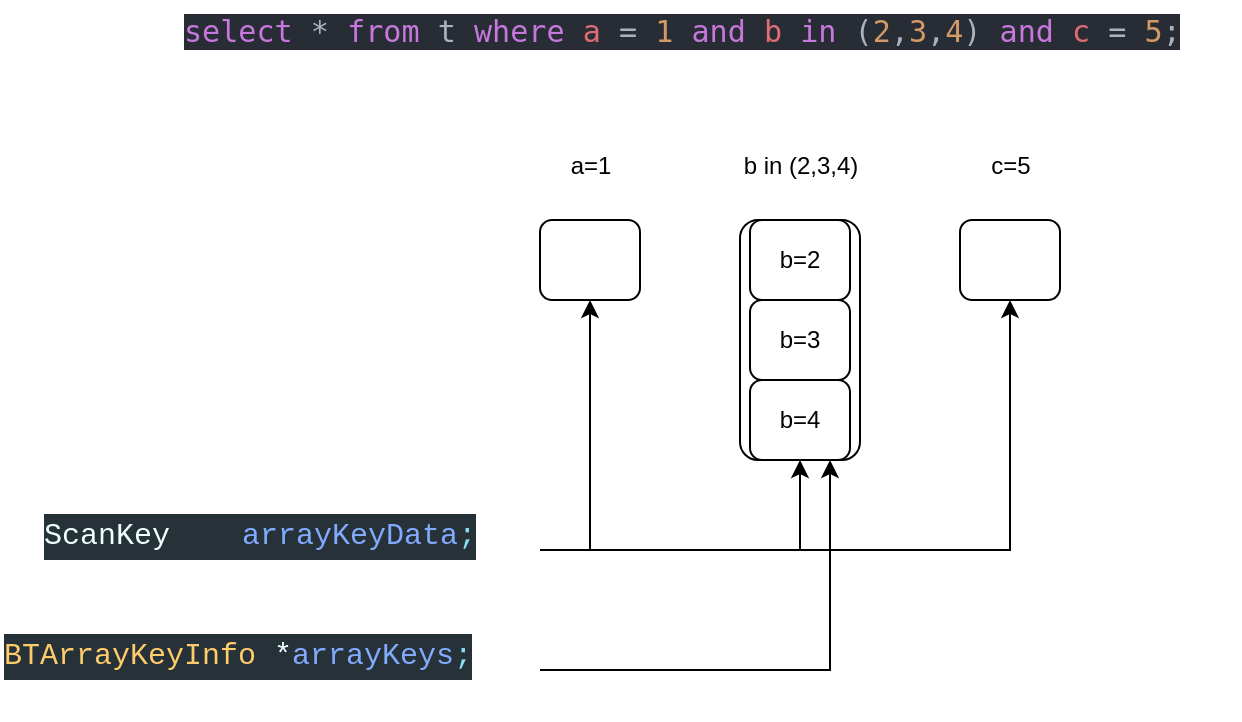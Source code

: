 <mxfile version="24.8.4">
  <diagram name="第 1 页" id="S4Xy3tgr40OadNr77AqV">
    <mxGraphModel dx="708" dy="417" grid="1" gridSize="10" guides="1" tooltips="1" connect="1" arrows="1" fold="1" page="1" pageScale="1" pageWidth="1654" pageHeight="2336" math="0" shadow="0">
      <root>
        <mxCell id="0" />
        <mxCell id="1" parent="0" />
        <mxCell id="23j-Q-1j1XiANC5UYKGw-1" value="" style="rounded=1;whiteSpace=wrap;html=1;" parent="1" vertex="1">
          <mxGeometry x="760" y="370" width="60" height="120" as="geometry" />
        </mxCell>
        <mxCell id="23j-Q-1j1XiANC5UYKGw-2" value="" style="rounded=1;whiteSpace=wrap;html=1;" parent="1" vertex="1">
          <mxGeometry x="660" y="370" width="50" height="40" as="geometry" />
        </mxCell>
        <mxCell id="23j-Q-1j1XiANC5UYKGw-3" value="" style="rounded=1;whiteSpace=wrap;html=1;" parent="1" vertex="1">
          <mxGeometry x="870" y="370" width="50" height="40" as="geometry" />
        </mxCell>
        <mxCell id="NG7R_BCISOucrDcXj0-j-2" value="&lt;div style=&quot;background-color:#282c34;color:#abb2bf;font-family:&#39;JetBrains Mono&#39;,monospace;font-size:11.3pt;white-space:pre;&quot;&gt;&lt;span style=&quot;color:#c678dd;&quot;&gt;select &lt;/span&gt;* &lt;span style=&quot;color:#c678dd;&quot;&gt;from &lt;/span&gt;t &lt;span style=&quot;color:#c678dd;&quot;&gt;where &lt;/span&gt;&lt;span style=&quot;color:#e06c75;&quot;&gt;a &lt;/span&gt;= &lt;span style=&quot;color:#d19a66;&quot;&gt;1 &lt;/span&gt;&lt;span style=&quot;color:#c678dd;&quot;&gt;and &lt;/span&gt;&lt;span style=&quot;color:#e06c75;&quot;&gt;b &lt;/span&gt;&lt;span style=&quot;color:#c678dd;&quot;&gt;in &lt;/span&gt;(&lt;span style=&quot;color:#d19a66;&quot;&gt;2&lt;/span&gt;,&lt;span style=&quot;color:#d19a66;&quot;&gt;3&lt;/span&gt;,&lt;span style=&quot;color:#d19a66;&quot;&gt;4&lt;/span&gt;) &lt;span style=&quot;color:#c678dd;&quot;&gt;and &lt;/span&gt;&lt;span style=&quot;color:#e06c75;&quot;&gt;c &lt;/span&gt;= &lt;span style=&quot;color:#d19a66;&quot;&gt;5&lt;/span&gt;;&lt;/div&gt;" style="text;whiteSpace=wrap;html=1;" vertex="1" parent="1">
          <mxGeometry x="480" y="260" width="530" height="40" as="geometry" />
        </mxCell>
        <mxCell id="NG7R_BCISOucrDcXj0-j-3" value="a=1" style="text;html=1;align=center;verticalAlign=middle;resizable=0;points=[];autosize=1;strokeColor=none;fillColor=none;" vertex="1" parent="1">
          <mxGeometry x="665" y="328" width="40" height="30" as="geometry" />
        </mxCell>
        <mxCell id="NG7R_BCISOucrDcXj0-j-4" value="b in (2,3,4)" style="text;html=1;align=center;verticalAlign=middle;resizable=0;points=[];autosize=1;strokeColor=none;fillColor=none;" vertex="1" parent="1">
          <mxGeometry x="750" y="328" width="80" height="30" as="geometry" />
        </mxCell>
        <mxCell id="NG7R_BCISOucrDcXj0-j-5" value="c=5" style="text;html=1;align=center;verticalAlign=middle;resizable=0;points=[];autosize=1;strokeColor=none;fillColor=none;" vertex="1" parent="1">
          <mxGeometry x="875" y="328" width="40" height="30" as="geometry" />
        </mxCell>
        <mxCell id="NG7R_BCISOucrDcXj0-j-17" style="edgeStyle=orthogonalEdgeStyle;rounded=0;orthogonalLoop=1;jettySize=auto;html=1;exitX=1;exitY=0.5;exitDx=0;exitDy=0;entryX=0.75;entryY=1;entryDx=0;entryDy=0;" edge="1" parent="1" source="NG7R_BCISOucrDcXj0-j-6" target="23j-Q-1j1XiANC5UYKGw-1">
          <mxGeometry relative="1" as="geometry" />
        </mxCell>
        <mxCell id="NG7R_BCISOucrDcXj0-j-6" value="&lt;div style=&quot;color: #d4d4d4;background-color: #263238;font-family: &#39;JetBrains Mono&#39;, Menlo, Monaco, &#39;Courier New&#39;, monospace;font-weight: normal;font-size: 15px;line-height: 23px;white-space: pre;&quot;&gt;&lt;div&gt;&lt;span style=&quot;color: #ffcb6b;&quot;&gt;BTArrayKeyInfo&lt;/span&gt;&lt;span style=&quot;color: #eeffff;&quot;&gt; *&lt;/span&gt;&lt;span style=&quot;color: #82aaff;&quot;&gt;arrayKeys&lt;/span&gt;&lt;span style=&quot;color: #89ddf3;&quot;&gt;;&lt;/span&gt;&lt;/div&gt;&lt;/div&gt;" style="text;whiteSpace=wrap;html=1;" vertex="1" parent="1">
          <mxGeometry x="390" y="570" width="270" height="50" as="geometry" />
        </mxCell>
        <mxCell id="NG7R_BCISOucrDcXj0-j-12" style="edgeStyle=orthogonalEdgeStyle;rounded=0;orthogonalLoop=1;jettySize=auto;html=1;exitX=1;exitY=0.5;exitDx=0;exitDy=0;entryX=0.5;entryY=1;entryDx=0;entryDy=0;" edge="1" parent="1" source="NG7R_BCISOucrDcXj0-j-11" target="23j-Q-1j1XiANC5UYKGw-2">
          <mxGeometry relative="1" as="geometry" />
        </mxCell>
        <mxCell id="NG7R_BCISOucrDcXj0-j-15" style="edgeStyle=orthogonalEdgeStyle;rounded=0;orthogonalLoop=1;jettySize=auto;html=1;exitX=1;exitY=0.5;exitDx=0;exitDy=0;entryX=0.5;entryY=1;entryDx=0;entryDy=0;" edge="1" parent="1" source="NG7R_BCISOucrDcXj0-j-11" target="23j-Q-1j1XiANC5UYKGw-1">
          <mxGeometry relative="1" as="geometry" />
        </mxCell>
        <mxCell id="NG7R_BCISOucrDcXj0-j-16" style="edgeStyle=orthogonalEdgeStyle;rounded=0;orthogonalLoop=1;jettySize=auto;html=1;exitX=1;exitY=0.5;exitDx=0;exitDy=0;entryX=0.5;entryY=1;entryDx=0;entryDy=0;" edge="1" parent="1" source="NG7R_BCISOucrDcXj0-j-11" target="23j-Q-1j1XiANC5UYKGw-3">
          <mxGeometry relative="1" as="geometry" />
        </mxCell>
        <mxCell id="NG7R_BCISOucrDcXj0-j-11" value="&lt;div style=&quot;color: #d4d4d4;background-color: #263238;font-family: &#39;JetBrains Mono&#39;, Menlo, Monaco, &#39;Courier New&#39;, monospace;font-weight: normal;font-size: 15px;line-height: 23px;white-space: pre;&quot;&gt;&lt;div&gt;&lt;span style=&quot;color: #eeffff;&quot;&gt;ScanKey    &lt;/span&gt;&lt;span style=&quot;color: #82aaff;&quot;&gt;arrayKeyData&lt;/span&gt;&lt;span style=&quot;color: #89ddf3;&quot;&gt;;&lt;/span&gt;&lt;/div&gt;&lt;/div&gt;" style="text;whiteSpace=wrap;html=1;" vertex="1" parent="1">
          <mxGeometry x="410" y="510" width="250" height="50" as="geometry" />
        </mxCell>
        <mxCell id="NG7R_BCISOucrDcXj0-j-18" value="b=2" style="rounded=1;whiteSpace=wrap;html=1;" vertex="1" parent="1">
          <mxGeometry x="765" y="370" width="50" height="40" as="geometry" />
        </mxCell>
        <mxCell id="NG7R_BCISOucrDcXj0-j-19" value="b=3" style="rounded=1;whiteSpace=wrap;html=1;" vertex="1" parent="1">
          <mxGeometry x="765" y="410" width="50" height="40" as="geometry" />
        </mxCell>
        <mxCell id="NG7R_BCISOucrDcXj0-j-20" value="b=4" style="rounded=1;whiteSpace=wrap;html=1;" vertex="1" parent="1">
          <mxGeometry x="765" y="450" width="50" height="40" as="geometry" />
        </mxCell>
      </root>
    </mxGraphModel>
  </diagram>
</mxfile>
